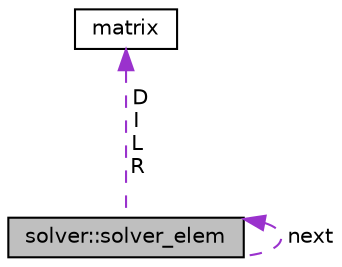 digraph "solver::solver_elem"
{
  edge [fontname="Helvetica",fontsize="10",labelfontname="Helvetica",labelfontsize="10"];
  node [fontname="Helvetica",fontsize="10",shape=record];
  Node1 [label="solver::solver_elem",height=0.2,width=0.4,color="black", fillcolor="grey75", style="filled" fontcolor="black"];
  Node2 -> Node1 [dir="back",color="darkorchid3",fontsize="10",style="dashed",label=" D\nI\nL\nR" ,fontname="Helvetica"];
  Node2 [label="matrix",height=0.2,width=0.4,color="black", fillcolor="white", style="filled",URL="$classmatrix.html",tooltip="The matrix class is used to facilitate the work with regular dense matrices. "];
  Node1 -> Node1 [dir="back",color="darkorchid3",fontsize="10",style="dashed",label=" next" ,fontname="Helvetica"];
}
